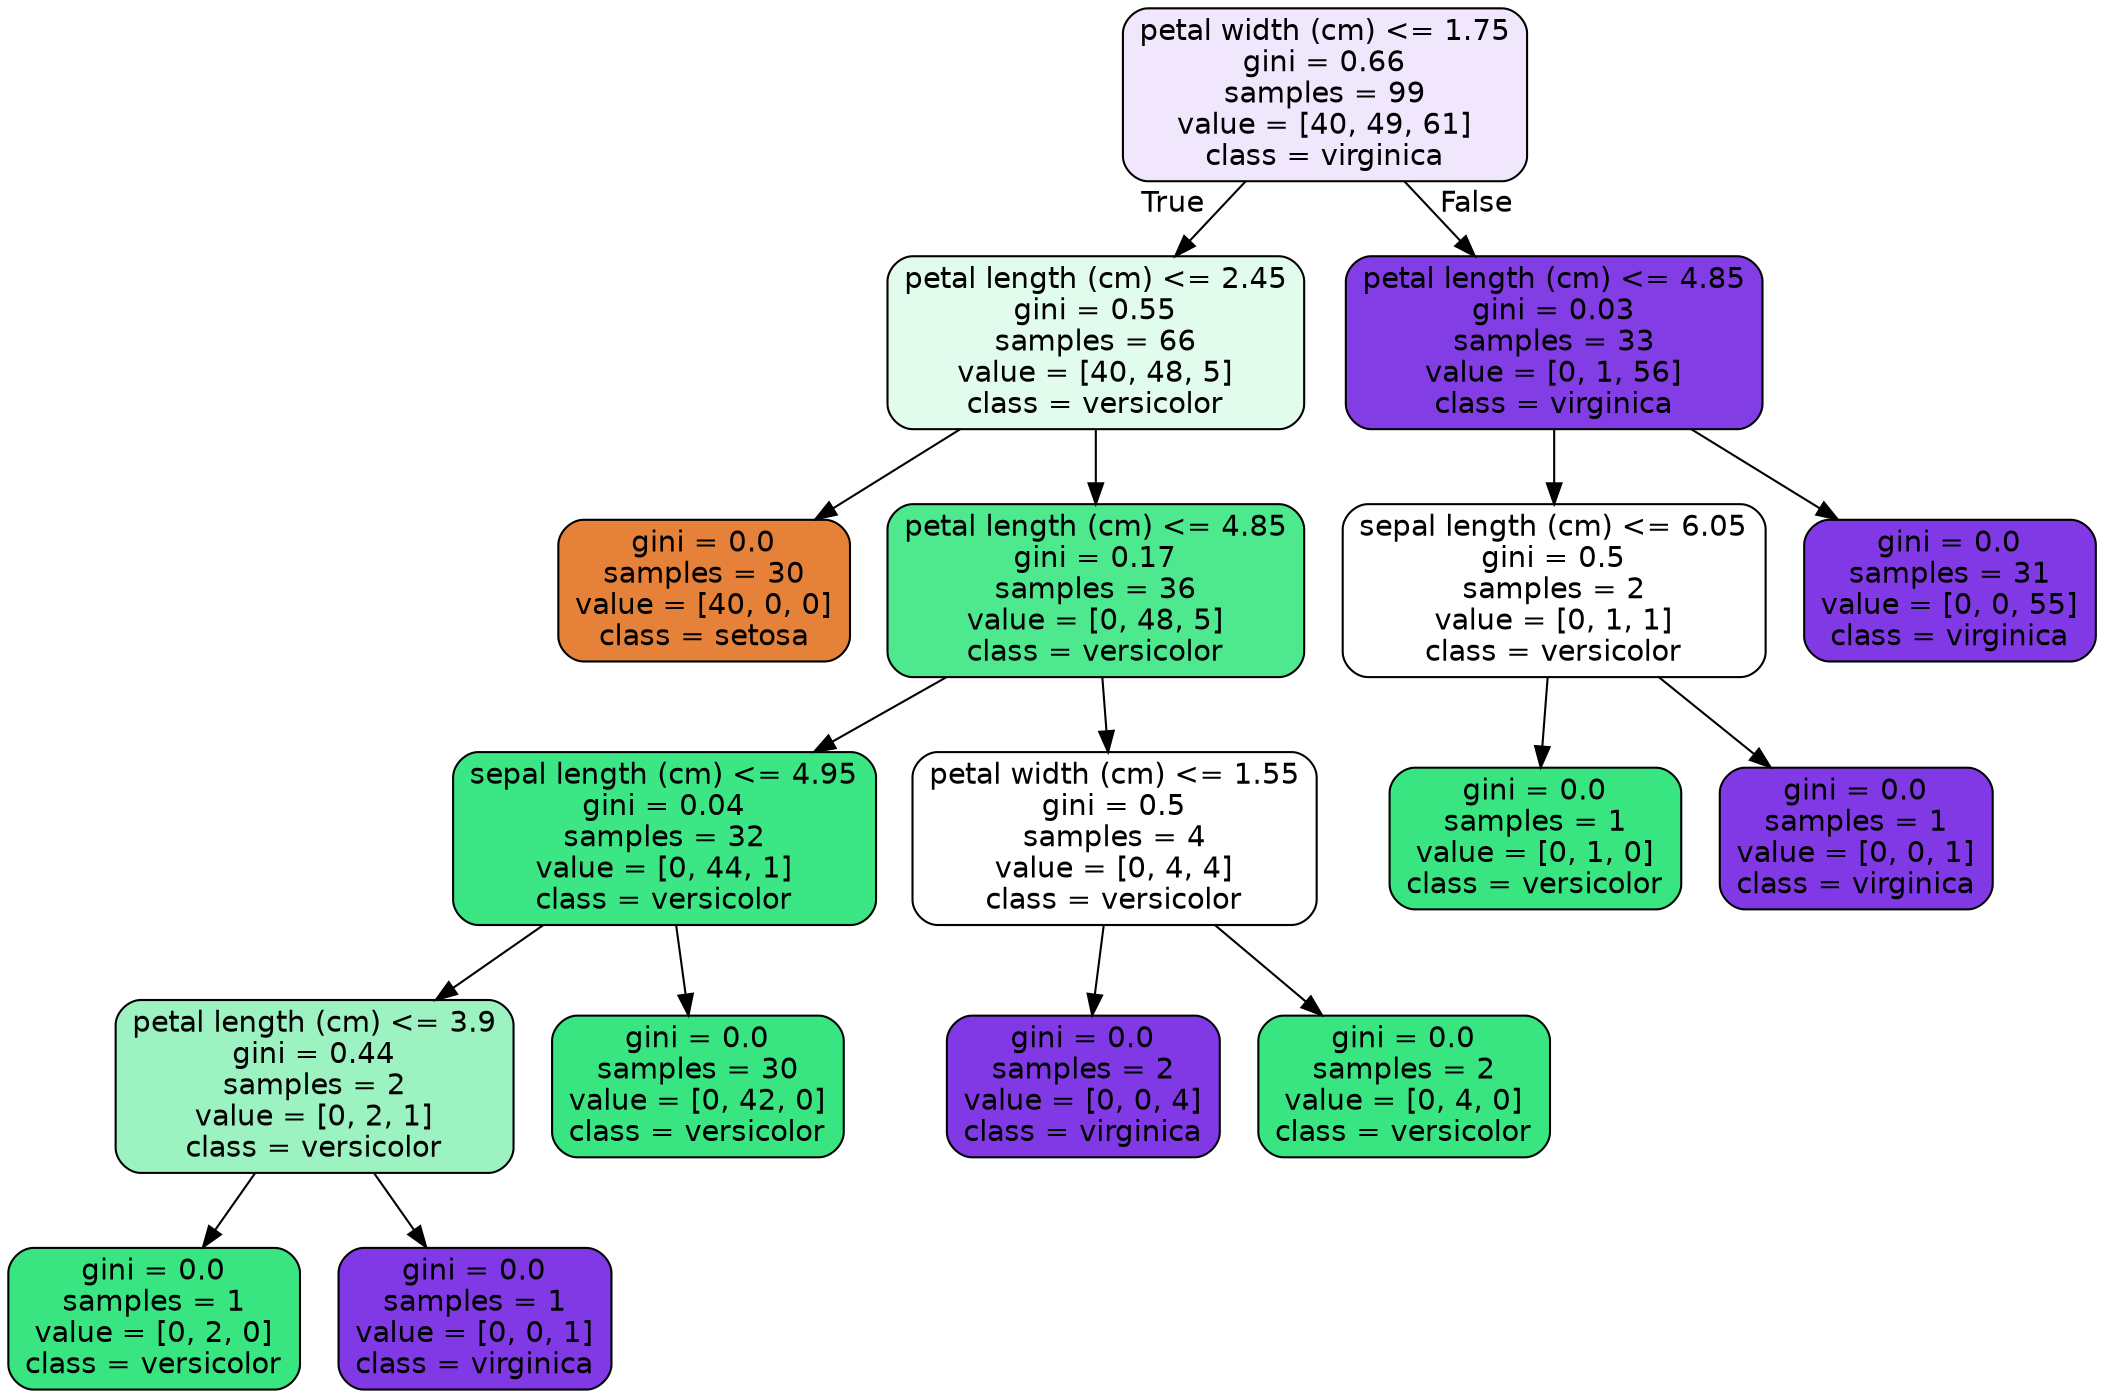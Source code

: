 digraph Tree {
node [shape=box, style="filled, rounded", color="black", fontname="helvetica"] ;
edge [fontname="helvetica"] ;
0 [label="petal width (cm) <= 1.75\ngini = 0.66\nsamples = 99\nvalue = [40, 49, 61]\nclass = virginica", fillcolor="#f0e7fc"] ;
1 [label="petal length (cm) <= 2.45\ngini = 0.55\nsamples = 66\nvalue = [40, 48, 5]\nclass = versicolor", fillcolor="#e1fbec"] ;
0 -> 1 [labeldistance=2.5, labelangle=45, headlabel="True"] ;
2 [label="gini = 0.0\nsamples = 30\nvalue = [40, 0, 0]\nclass = setosa", fillcolor="#e58139"] ;
1 -> 2 ;
3 [label="petal length (cm) <= 4.85\ngini = 0.17\nsamples = 36\nvalue = [0, 48, 5]\nclass = versicolor", fillcolor="#4ee88e"] ;
1 -> 3 ;
4 [label="sepal length (cm) <= 4.95\ngini = 0.04\nsamples = 32\nvalue = [0, 44, 1]\nclass = versicolor", fillcolor="#3de684"] ;
3 -> 4 ;
5 [label="petal length (cm) <= 3.9\ngini = 0.44\nsamples = 2\nvalue = [0, 2, 1]\nclass = versicolor", fillcolor="#9cf2c0"] ;
4 -> 5 ;
6 [label="gini = 0.0\nsamples = 1\nvalue = [0, 2, 0]\nclass = versicolor", fillcolor="#39e581"] ;
5 -> 6 ;
7 [label="gini = 0.0\nsamples = 1\nvalue = [0, 0, 1]\nclass = virginica", fillcolor="#8139e5"] ;
5 -> 7 ;
8 [label="gini = 0.0\nsamples = 30\nvalue = [0, 42, 0]\nclass = versicolor", fillcolor="#39e581"] ;
4 -> 8 ;
9 [label="petal width (cm) <= 1.55\ngini = 0.5\nsamples = 4\nvalue = [0, 4, 4]\nclass = versicolor", fillcolor="#ffffff"] ;
3 -> 9 ;
10 [label="gini = 0.0\nsamples = 2\nvalue = [0, 0, 4]\nclass = virginica", fillcolor="#8139e5"] ;
9 -> 10 ;
11 [label="gini = 0.0\nsamples = 2\nvalue = [0, 4, 0]\nclass = versicolor", fillcolor="#39e581"] ;
9 -> 11 ;
12 [label="petal length (cm) <= 4.85\ngini = 0.03\nsamples = 33\nvalue = [0, 1, 56]\nclass = virginica", fillcolor="#833de5"] ;
0 -> 12 [labeldistance=2.5, labelangle=-45, headlabel="False"] ;
13 [label="sepal length (cm) <= 6.05\ngini = 0.5\nsamples = 2\nvalue = [0, 1, 1]\nclass = versicolor", fillcolor="#ffffff"] ;
12 -> 13 ;
14 [label="gini = 0.0\nsamples = 1\nvalue = [0, 1, 0]\nclass = versicolor", fillcolor="#39e581"] ;
13 -> 14 ;
15 [label="gini = 0.0\nsamples = 1\nvalue = [0, 0, 1]\nclass = virginica", fillcolor="#8139e5"] ;
13 -> 15 ;
16 [label="gini = 0.0\nsamples = 31\nvalue = [0, 0, 55]\nclass = virginica", fillcolor="#8139e5"] ;
12 -> 16 ;
}